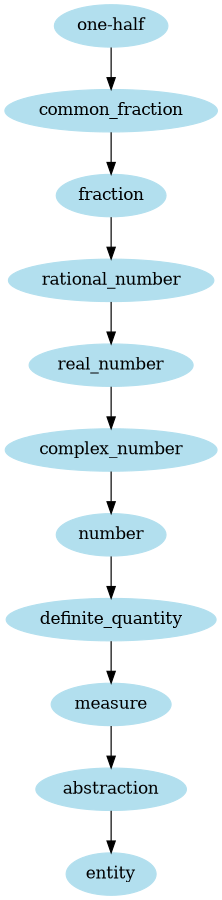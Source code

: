 digraph unix {
	node [color=lightblue2 style=filled]
	size="6,6"
	"one-half" -> common_fraction
	common_fraction -> fraction
	fraction -> rational_number
	rational_number -> real_number
	real_number -> complex_number
	complex_number -> number
	number -> definite_quantity
	definite_quantity -> measure
	measure -> abstraction
	abstraction -> entity
}
